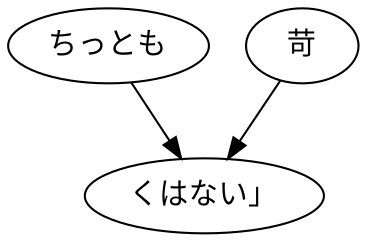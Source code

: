 digraph graph7124 {
	node0 [label="ちっとも"];
	node1 [label="苛"];
	node2 [label="くはない」"];
	node0 -> node2;
	node1 -> node2;
}
